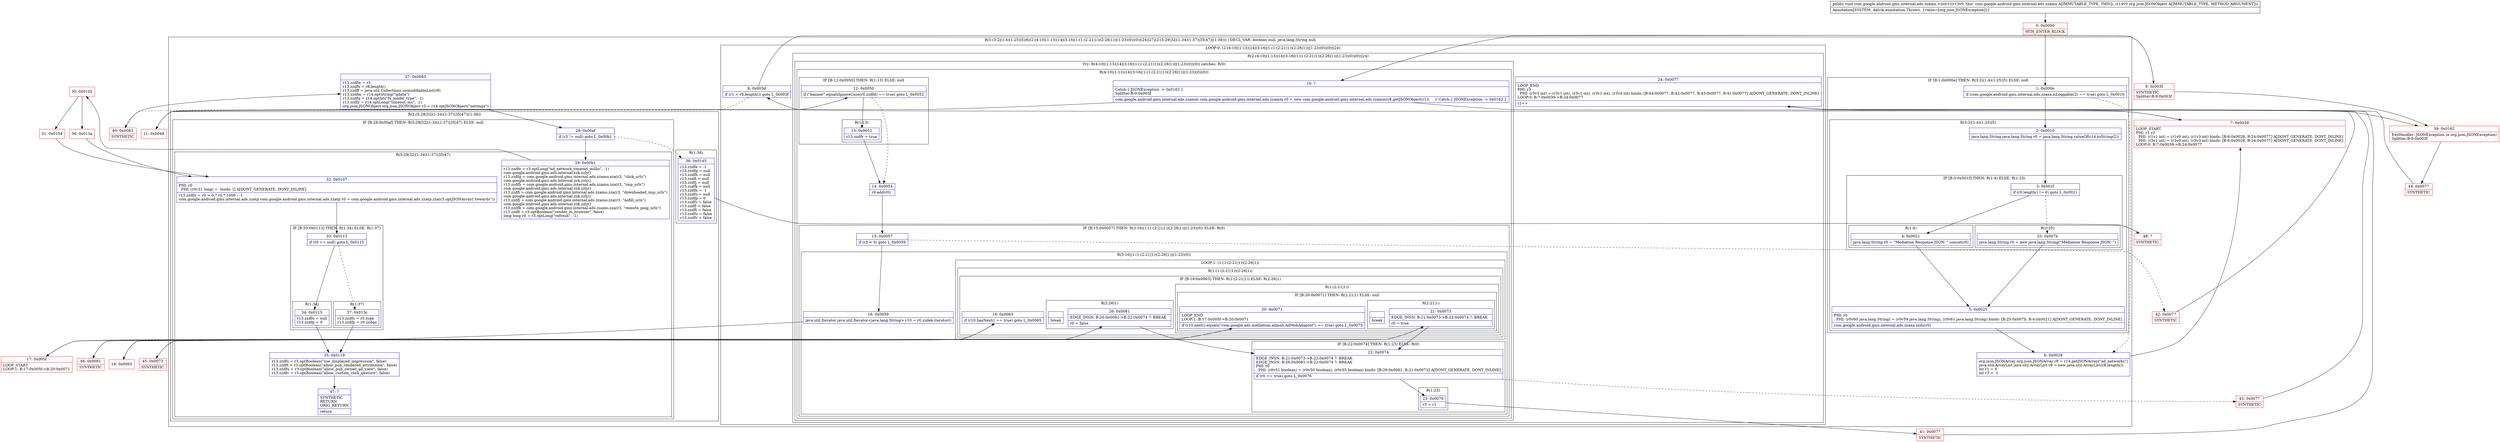 digraph "CFG forcom.google.android.gms.internal.ads.zzamn.\<init\>(Lorg\/json\/JSONObject;)V" {
subgraph cluster_Region_1350896438 {
label = "R(5:(3:2|(1:4)(1:25)|5)|6|(2:(4:10|(1:13)|14|(3:16|(1:(1:(2:21|1))(2:26|1))|(1:23)(0))(0))|24)|27|(2:(5:29|32|(1:34)(1:37)|35|47)|(1:38))) | DECL_VAR: boolean null, java.lang.String null\l";
node [shape=record,color=blue];
subgraph cluster_IfRegion_793020774 {
label = "IF [B:1:0x000e] THEN: R(3:2|(1:4)(1:25)|5) ELSE: null";
node [shape=record,color=blue];
Node_1 [shape=record,label="{1\:\ 0x000e|if (com.google.android.gms.internal.ads.zzaxa.isLoggable(2) == true) goto L_0x0010\l}"];
subgraph cluster_Region_1275817057 {
label = "R(3:2|(1:4)(1:25)|5)";
node [shape=record,color=blue];
Node_2 [shape=record,label="{2\:\ 0x0010|java.lang.String java.lang.String r0 = java.lang.String.valueOf(r14.toString(2))\l}"];
subgraph cluster_IfRegion_446408474 {
label = "IF [B:3:0x001f] THEN: R(1:4) ELSE: R(1:25)";
node [shape=record,color=blue];
Node_3 [shape=record,label="{3\:\ 0x001f|if (r0.length() != 0) goto L_0x0021\l}"];
subgraph cluster_Region_711429283 {
label = "R(1:4)";
node [shape=record,color=blue];
Node_4 [shape=record,label="{4\:\ 0x0021|java.lang.String r0 = \"Mediation Response JSON: \".concat(r0)\l}"];
}
subgraph cluster_Region_943424100 {
label = "R(1:25)";
node [shape=record,color=blue];
Node_25 [shape=record,label="{25\:\ 0x007b|java.lang.String r0 = new java.lang.String(\"Mediation Response JSON: \")\l}"];
}
}
Node_5 [shape=record,label="{5\:\ 0x0025|PHI: r0 \l  PHI: (r0v60 java.lang.String) = (r0v59 java.lang.String), (r0v61 java.lang.String) binds: [B:25:0x007b, B:4:0x0021] A[DONT_GENERATE, DONT_INLINE]\l|com.google.android.gms.internal.ads.zzaxa.zzds(r0)\l}"];
}
}
Node_6 [shape=record,label="{6\:\ 0x0028|org.json.JSONArray org.json.JSONArray r8 = r14.getJSONArray(\"ad_networks\")\ljava.util.ArrayList java.util.ArrayList r9 = new java.util.ArrayList(r8.length())\lint r1 = 0\lint r3 = \-1\l}"];
subgraph cluster_LoopRegion_696608720 {
label = "LOOP:0: (2:(4:10|(1:13)|14|(3:16|(1:(1:(2:21|1))(2:26|1))|(1:23)(0))(0))|24)";
node [shape=record,color=blue];
Node_8 [shape=record,label="{8\:\ 0x003d|if (r1 \< r8.length()) goto L_0x003f\l}"];
subgraph cluster_Region_1449235976 {
label = "R(2:(4:10|(1:13)|14|(3:16|(1:(1:(2:21|1))(2:26|1))|(1:23)(0))(0))|24)";
node [shape=record,color=blue];
subgraph cluster_TryCatchRegion_1746950371 {
label = "Try: R(4:10|(1:13)|14|(3:16|(1:(1:(2:21|1))(2:26|1))|(1:23)(0))(0)) catches: R(0)";
node [shape=record,color=blue];
subgraph cluster_Region_682683667 {
label = "R(4:10|(1:13)|14|(3:16|(1:(1:(2:21|1))(2:26|1))|(1:23)(0))(0))";
node [shape=record,color=blue];
Node_10 [shape=record,label="{10\:\ ?|Catch:\{ JSONException \-\> 0x0162 \}\lSplitter:B:9:0x003f\l|com.google.android.gms.internal.ads.zzamm com.google.android.gms.internal.ads.zzamm r0 = new com.google.android.gms.internal.ads.zzamm(r8.getJSONObject(r1))     \/\/ Catch:\{ JSONException \-\> 0x0162 \}\l}"];
subgraph cluster_IfRegion_1253864343 {
label = "IF [B:12:0x0050] THEN: R(1:13) ELSE: null";
node [shape=record,color=blue];
Node_12 [shape=record,label="{12\:\ 0x0050|if (\"banner\".equalsIgnoreCase(r0.zzdfd) == true) goto L_0x0052\l}"];
subgraph cluster_Region_2125779920 {
label = "R(1:13)";
node [shape=record,color=blue];
Node_13 [shape=record,label="{13\:\ 0x0052|r13.zzdfy = true\l}"];
}
}
Node_14 [shape=record,label="{14\:\ 0x0054|r9.add(r0)\l}"];
subgraph cluster_IfRegion_754754214 {
label = "IF [B:15:0x0057] THEN: R(3:16|(1:(1:(2:21|1))(2:26|1))|(1:23)(0)) ELSE: R(0)";
node [shape=record,color=blue];
Node_15 [shape=record,label="{15\:\ 0x0057|if (r3 \< 0) goto L_0x0059\l}"];
subgraph cluster_Region_319424685 {
label = "R(3:16|(1:(1:(2:21|1))(2:26|1))|(1:23)(0))";
node [shape=record,color=blue];
Node_16 [shape=record,label="{16\:\ 0x0059|java.util.Iterator java.util.Iterator\<java.lang.String\> r10 = r0.zzdek.iterator()\l}"];
subgraph cluster_LoopRegion_444094144 {
label = "LOOP:1: (1:(1:(2:21|1))(2:26|1))";
node [shape=record,color=blue];
subgraph cluster_Region_293401424 {
label = "R(1:(1:(2:21|1))(2:26|1))";
node [shape=record,color=blue];
subgraph cluster_IfRegion_1047015180 {
label = "IF [B:18:0x0063] THEN: R(1:(2:21|1)) ELSE: R(2:26|1)";
node [shape=record,color=blue];
Node_18 [shape=record,label="{18\:\ 0x0063|if (r10.hasNext() == true) goto L_0x0065\l}"];
subgraph cluster_Region_2071021276 {
label = "R(1:(2:21|1))";
node [shape=record,color=blue];
subgraph cluster_IfRegion_1499591934 {
label = "IF [B:20:0x0071] THEN: R(2:21|1) ELSE: null";
node [shape=record,color=blue];
Node_20 [shape=record,label="{20\:\ 0x0071|LOOP_END\lLOOP:1: B:17:0x005f\-\>B:20:0x0071\l|if (r10.next().equals(\"com.google.ads.mediation.admob.AdMobAdapter\") == true) goto L_0x0073\l}"];
subgraph cluster_Region_870589790 {
label = "R(2:21|1)";
node [shape=record,color=blue];
Node_21 [shape=record,label="{21\:\ 0x0073|EDGE_INSN: B:21:0x0073\-\>B:22:0x0074 ?: BREAK  \l|r0 = true\l}"];
Node_InsnContainer_595800113 [shape=record,label="{|break\l}"];
}
}
}
subgraph cluster_Region_1894257806 {
label = "R(2:26|1)";
node [shape=record,color=blue];
Node_26 [shape=record,label="{26\:\ 0x0081|EDGE_INSN: B:26:0x0081\-\>B:22:0x0074 ?: BREAK  \l|r0 = false\l}"];
Node_InsnContainer_2065022167 [shape=record,label="{|break\l}"];
}
}
}
}
subgraph cluster_IfRegion_226834070 {
label = "IF [B:22:0x0074] THEN: R(1:23) ELSE: R(0)";
node [shape=record,color=blue];
Node_22 [shape=record,label="{22\:\ 0x0074|EDGE_INSN: B:21:0x0073\-\>B:22:0x0074 ?: BREAK  \lEDGE_INSN: B:26:0x0081\-\>B:22:0x0074 ?: BREAK  \lPHI: r0 \l  PHI: (r0v51 boolean) = (r0v50 boolean), (r0v55 boolean) binds: [B:26:0x0081, B:21:0x0073] A[DONT_GENERATE, DONT_INLINE]\l|if (r0 == true) goto L_0x0076\l}"];
subgraph cluster_Region_784726857 {
label = "R(1:23)";
node [shape=record,color=blue];
Node_23 [shape=record,label="{23\:\ 0x0076|r3 = r1\l}"];
}
subgraph cluster_Region_2083767900 {
label = "R(0)";
node [shape=record,color=blue];
}
}
}
subgraph cluster_Region_1183544147 {
label = "R(0)";
node [shape=record,color=blue];
}
}
}
subgraph cluster_Region_271490129 {
label = "R(0) | ExcHandler: JSONException (e org.json.JSONException)\l";
node [shape=record,color=blue];
}
}
Node_24 [shape=record,label="{24\:\ 0x0077|LOOP_END\lPHI: r3 \l  PHI: (r3v3 int) = (r3v1 int), (r3v1 int), (r3v1 int), (r3v4 int) binds: [B:44:0x0077, B:42:0x0077, B:43:0x0077, B:41:0x0077] A[DONT_GENERATE, DONT_INLINE]\lLOOP:0: B:7:0x0039\-\>B:24:0x0077\l|r1++\l}"];
}
}
Node_27 [shape=record,label="{27\:\ 0x0083|r13.zzdfw = r3\lr13.zzdfx = r8.length()\lr13.zzdff = java.util.Collections.unmodifiableList(r9)\lr13.zzdfm = r14.optString(\"qdata\")\lr13.zzdfq = r14.optInt(\"fs_model_type\", \-1)\lr13.zzdfr = r14.optLong(\"timeout_ms\", \-1)\lorg.json.JSONObject org.json.JSONObject r3 = r14.optJSONObject(\"settings\")\l}"];
subgraph cluster_Region_884685124 {
label = "R(2:(5:29|32|(1:34)(1:37)|35|47)|(1:38))";
node [shape=record,color=blue];
subgraph cluster_IfRegion_59447903 {
label = "IF [B:28:0x00af] THEN: R(5:29|32|(1:34)(1:37)|35|47) ELSE: null";
node [shape=record,color=blue];
Node_28 [shape=record,label="{28\:\ 0x00af|if (r3 != null) goto L_0x00b1\l}"];
subgraph cluster_Region_1493179888 {
label = "R(5:29|32|(1:34)(1:37)|35|47)";
node [shape=record,color=blue];
Node_29 [shape=record,label="{29\:\ 0x00b1|r13.zzdfe = r3.optLong(\"ad_network_timeout_millis\", \-1)\lcom.google.android.gms.ads.internal.zzk.zzly()\lr13.zzdfg = com.google.android.gms.internal.ads.zzamo.zza(r3, \"click_urls\")\lcom.google.android.gms.ads.internal.zzk.zzly()\lr13.zzdfh = com.google.android.gms.internal.ads.zzamo.zza(r3, \"imp_urls\")\lcom.google.android.gms.ads.internal.zzk.zzly()\lr13.zzdfi = com.google.android.gms.internal.ads.zzamo.zza(r3, \"downloaded_imp_urls\")\lcom.google.android.gms.ads.internal.zzk.zzly()\lr13.zzdfj = com.google.android.gms.internal.ads.zzamo.zza(r3, \"nofill_urls\")\lcom.google.android.gms.ads.internal.zzk.zzly()\lr13.zzdfk = com.google.android.gms.internal.ads.zzamo.zza(r3, \"remote_ping_urls\")\lr13.zzdfl = r3.optBoolean(\"render_in_browser\", false)\llong long r0 = r3.optLong(\"refresh\", \-1)\l}"];
Node_32 [shape=record,label="{32\:\ 0x0107|PHI: r0 \l  PHI: (r0v31 long) =  binds: [] A[DONT_GENERATE, DONT_INLINE]\l|r13.zzdfn = r0 \> 0 ? r0 * 1000 : \-1\lcom.google.android.gms.internal.ads.zzatp com.google.android.gms.internal.ads.zzatp r0 = com.google.android.gms.internal.ads.zzatp.zza(r3.optJSONArray(\"rewards\"))\l}"];
subgraph cluster_IfRegion_1478408746 {
label = "IF [B:33:0x0113] THEN: R(1:34) ELSE: R(1:37)";
node [shape=record,color=blue];
Node_33 [shape=record,label="{33\:\ 0x0113|if (r0 == null) goto L_0x0115\l}"];
subgraph cluster_Region_1448614057 {
label = "R(1:34)";
node [shape=record,color=blue];
Node_34 [shape=record,label="{34\:\ 0x0115|r13.zzdfo = null\lr13.zzdfp = 0\l}"];
}
subgraph cluster_Region_297716253 {
label = "R(1:37)";
node [shape=record,color=blue];
Node_37 [shape=record,label="{37\:\ 0x013c|r13.zzdfo = r0.type\lr13.zzdfp = r0.zzdqo\l}"];
}
}
Node_35 [shape=record,label="{35\:\ 0x0119|r13.zzdfs = r3.optBoolean(\"use_displayed_impression\", false)\lr13.zzdft = r3.optBoolean(\"allow_pub_rendered_attribution\", false)\lr13.zzdfu = r3.optBoolean(\"allow_pub_owned_ad_view\", false)\lr13.zzdfv = r3.optBoolean(\"allow_custom_click_gesture\", false)\l}"];
Node_47 [shape=record,label="{47\:\ ?|SYNTHETIC\lRETURN\lORIG_RETURN\l|return\l}"];
}
}
subgraph cluster_Region_1272248538 {
label = "R(1:38)";
node [shape=record,color=blue];
Node_38 [shape=record,label="{38\:\ 0x0145|r13.zzdfe = \-1\lr13.zzdfg = null\lr13.zzdfh = null\lr13.zzdfi = null\lr13.zzdfj = null\lr13.zzdfk = null\lr13.zzdfn = \-1\lr13.zzdfo = null\lr13.zzdfp = 0\lr13.zzdfs = false\lr13.zzdfl = false\lr13.zzdft = false\lr13.zzdfu = false\lr13.zzdfv = false\l}"];
}
}
}
subgraph cluster_Region_271490129 {
label = "R(0) | ExcHandler: JSONException (e org.json.JSONException)\l";
node [shape=record,color=blue];
}
Node_0 [shape=record,color=red,label="{0\:\ 0x0000|MTH_ENTER_BLOCK\l}"];
Node_7 [shape=record,color=red,label="{7\:\ 0x0039|LOOP_START\lPHI: r1 r3 \l  PHI: (r1v1 int) = (r1v0 int), (r1v3 int) binds: [B:6:0x0028, B:24:0x0077] A[DONT_GENERATE, DONT_INLINE]\l  PHI: (r3v1 int) = (r3v0 int), (r3v3 int) binds: [B:6:0x0028, B:24:0x0077] A[DONT_GENERATE, DONT_INLINE]\lLOOP:0: B:7:0x0039\-\>B:24:0x0077\l}"];
Node_9 [shape=record,color=red,label="{9\:\ 0x003f|SYNTHETIC\lSplitter:B:9:0x003f\l}"];
Node_11 [shape=record,color=red,label="{11\:\ 0x0048}"];
Node_17 [shape=record,color=red,label="{17\:\ 0x005f|LOOP_START\lLOOP:1: B:17:0x005f\-\>B:20:0x0071\l}"];
Node_19 [shape=record,color=red,label="{19\:\ 0x0065}"];
Node_30 [shape=record,color=red,label="{30\:\ 0x0102}"];
Node_31 [shape=record,color=red,label="{31\:\ 0x0104}"];
Node_36 [shape=record,color=red,label="{36\:\ 0x013a}"];
Node_39 [shape=record,color=red,label="{39\:\ 0x0162|ExcHandler: JSONException (e org.json.JSONException)\lSplitter:B:9:0x003f\l}"];
Node_40 [shape=record,color=red,label="{40\:\ 0x0083|SYNTHETIC\l}"];
Node_41 [shape=record,color=red,label="{41\:\ 0x0077|SYNTHETIC\l}"];
Node_42 [shape=record,color=red,label="{42\:\ 0x0077|SYNTHETIC\l}"];
Node_43 [shape=record,color=red,label="{43\:\ 0x0077|SYNTHETIC\l}"];
Node_44 [shape=record,color=red,label="{44\:\ 0x0077|SYNTHETIC\l}"];
Node_45 [shape=record,color=red,label="{45\:\ 0x0073|SYNTHETIC\l}"];
Node_46 [shape=record,color=red,label="{46\:\ 0x0081|SYNTHETIC\l}"];
Node_48 [shape=record,color=red,label="{48\:\ ?|SYNTHETIC\l}"];
MethodNode[shape=record,label="{public void com.google.android.gms.internal.ads.zzamn.\<init\>((r13v0 'this' com.google.android.gms.internal.ads.zzamn A[IMMUTABLE_TYPE, THIS]), (r14v0 org.json.JSONObject A[IMMUTABLE_TYPE, METHOD_ARGUMENT]))  | Annotation[SYSTEM, dalvik.annotation.Throws, \{value=[org.json.JSONException]\}]\l}"];
MethodNode -> Node_0;
Node_1 -> Node_2;
Node_1 -> Node_6[style=dashed];
Node_2 -> Node_3;
Node_3 -> Node_4;
Node_3 -> Node_25[style=dashed];
Node_4 -> Node_5;
Node_25 -> Node_5;
Node_5 -> Node_6;
Node_6 -> Node_7;
Node_8 -> Node_9;
Node_8 -> Node_40[style=dashed];
Node_10 -> Node_11;
Node_10 -> Node_39;
Node_12 -> Node_13;
Node_12 -> Node_14[style=dashed];
Node_13 -> Node_14;
Node_14 -> Node_15;
Node_15 -> Node_16;
Node_15 -> Node_42[style=dashed];
Node_16 -> Node_17;
Node_18 -> Node_19;
Node_18 -> Node_46[style=dashed];
Node_20 -> Node_17[style=dashed];
Node_20 -> Node_45;
Node_21 -> Node_22;
Node_26 -> Node_22;
Node_22 -> Node_23;
Node_22 -> Node_43[style=dashed];
Node_23 -> Node_41;
Node_24 -> Node_7;
Node_27 -> Node_28;
Node_28 -> Node_29;
Node_28 -> Node_38[style=dashed];
Node_29 -> Node_30;
Node_32 -> Node_33;
Node_33 -> Node_34;
Node_33 -> Node_37[style=dashed];
Node_34 -> Node_35;
Node_37 -> Node_35;
Node_35 -> Node_47;
Node_38 -> Node_48;
Node_0 -> Node_1;
Node_7 -> Node_8;
Node_9 -> Node_10;
Node_9 -> Node_39;
Node_11 -> Node_12;
Node_17 -> Node_18;
Node_19 -> Node_20;
Node_30 -> Node_31;
Node_30 -> Node_36;
Node_31 -> Node_32;
Node_36 -> Node_32;
Node_39 -> Node_44;
Node_40 -> Node_27;
Node_41 -> Node_24;
Node_42 -> Node_24;
Node_43 -> Node_24;
Node_44 -> Node_24;
Node_45 -> Node_21;
Node_46 -> Node_26;
}


